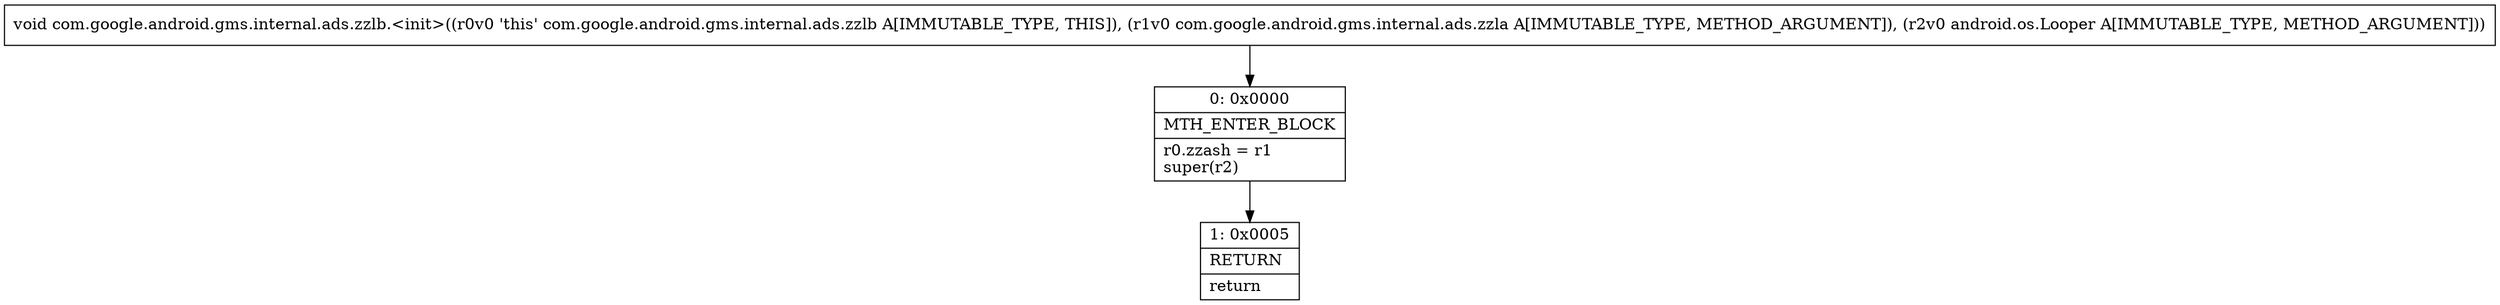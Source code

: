 digraph "CFG forcom.google.android.gms.internal.ads.zzlb.\<init\>(Lcom\/google\/android\/gms\/internal\/ads\/zzla;Landroid\/os\/Looper;)V" {
Node_0 [shape=record,label="{0\:\ 0x0000|MTH_ENTER_BLOCK\l|r0.zzash = r1\lsuper(r2)\l}"];
Node_1 [shape=record,label="{1\:\ 0x0005|RETURN\l|return\l}"];
MethodNode[shape=record,label="{void com.google.android.gms.internal.ads.zzlb.\<init\>((r0v0 'this' com.google.android.gms.internal.ads.zzlb A[IMMUTABLE_TYPE, THIS]), (r1v0 com.google.android.gms.internal.ads.zzla A[IMMUTABLE_TYPE, METHOD_ARGUMENT]), (r2v0 android.os.Looper A[IMMUTABLE_TYPE, METHOD_ARGUMENT])) }"];
MethodNode -> Node_0;
Node_0 -> Node_1;
}

